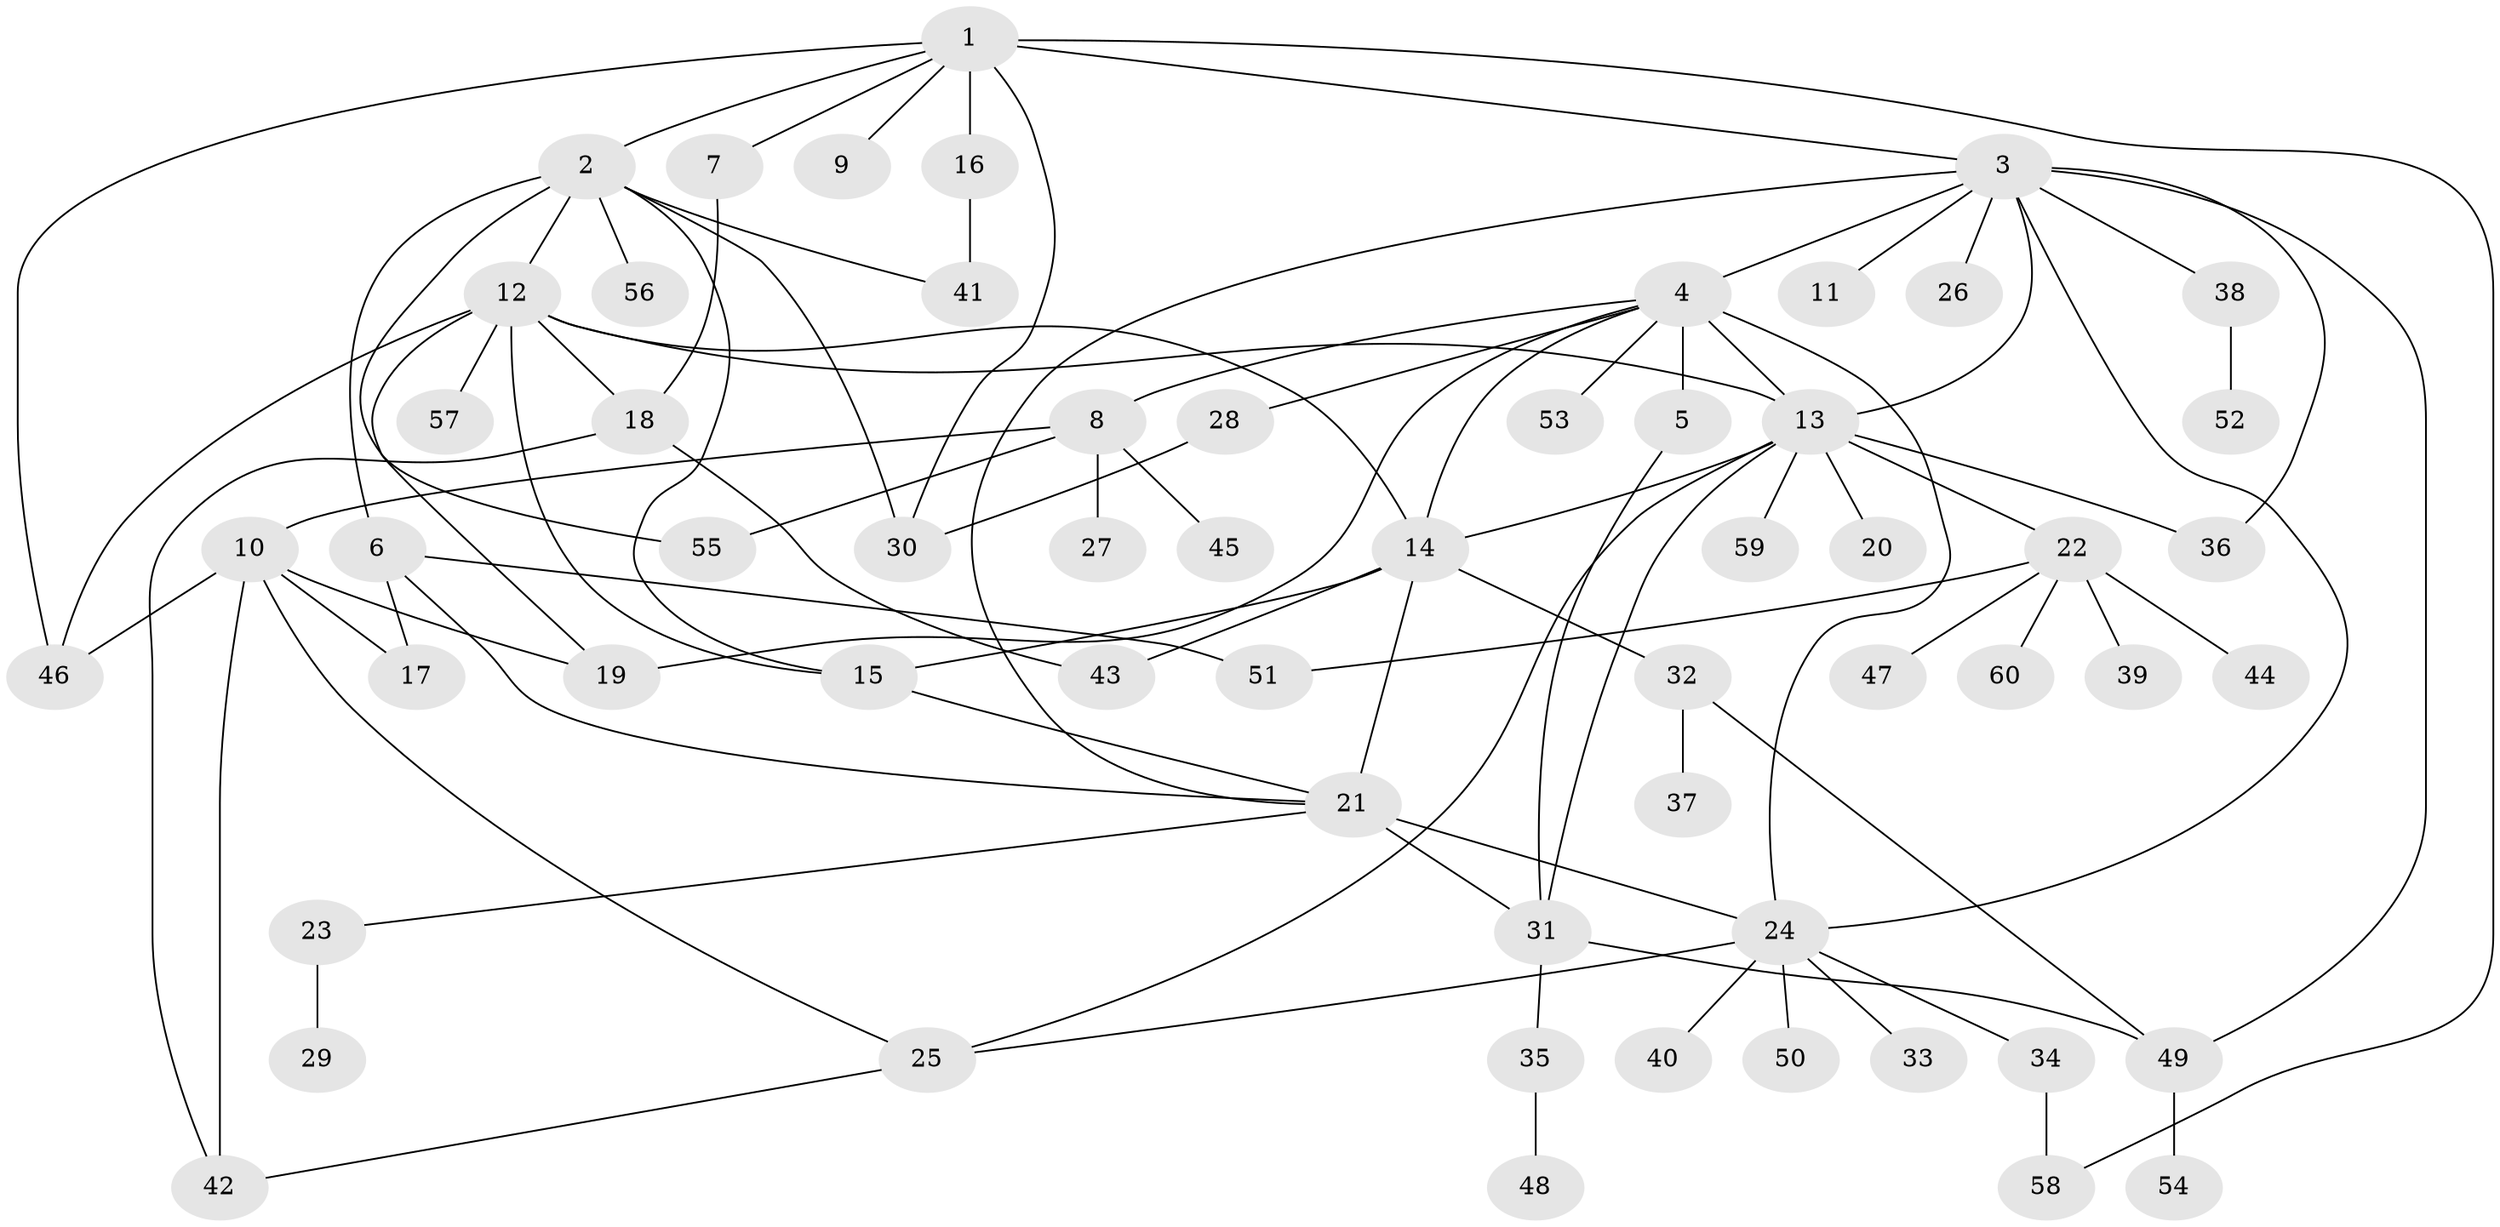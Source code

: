 // original degree distribution, {12: 0.016666666666666666, 10: 0.025, 14: 0.016666666666666666, 1: 0.5, 3: 0.15, 6: 0.016666666666666666, 2: 0.2, 13: 0.008333333333333333, 5: 0.025, 7: 0.016666666666666666, 4: 0.025}
// Generated by graph-tools (version 1.1) at 2025/50/03/04/25 22:50:27]
// undirected, 60 vertices, 92 edges
graph export_dot {
  node [color=gray90,style=filled];
  1;
  2;
  3;
  4;
  5;
  6;
  7;
  8;
  9;
  10;
  11;
  12;
  13;
  14;
  15;
  16;
  17;
  18;
  19;
  20;
  21;
  22;
  23;
  24;
  25;
  26;
  27;
  28;
  29;
  30;
  31;
  32;
  33;
  34;
  35;
  36;
  37;
  38;
  39;
  40;
  41;
  42;
  43;
  44;
  45;
  46;
  47;
  48;
  49;
  50;
  51;
  52;
  53;
  54;
  55;
  56;
  57;
  58;
  59;
  60;
  1 -- 2 [weight=1.0];
  1 -- 3 [weight=1.0];
  1 -- 7 [weight=1.0];
  1 -- 9 [weight=1.0];
  1 -- 16 [weight=4.0];
  1 -- 30 [weight=1.0];
  1 -- 46 [weight=1.0];
  1 -- 58 [weight=1.0];
  2 -- 6 [weight=2.0];
  2 -- 12 [weight=1.0];
  2 -- 15 [weight=1.0];
  2 -- 30 [weight=1.0];
  2 -- 41 [weight=1.0];
  2 -- 55 [weight=1.0];
  2 -- 56 [weight=1.0];
  3 -- 4 [weight=1.0];
  3 -- 11 [weight=1.0];
  3 -- 13 [weight=1.0];
  3 -- 21 [weight=1.0];
  3 -- 24 [weight=1.0];
  3 -- 26 [weight=1.0];
  3 -- 36 [weight=1.0];
  3 -- 38 [weight=1.0];
  3 -- 49 [weight=1.0];
  4 -- 5 [weight=4.0];
  4 -- 8 [weight=1.0];
  4 -- 13 [weight=1.0];
  4 -- 14 [weight=1.0];
  4 -- 19 [weight=1.0];
  4 -- 24 [weight=1.0];
  4 -- 28 [weight=1.0];
  4 -- 53 [weight=1.0];
  5 -- 31 [weight=1.0];
  6 -- 17 [weight=1.0];
  6 -- 21 [weight=1.0];
  6 -- 51 [weight=1.0];
  7 -- 18 [weight=1.0];
  8 -- 10 [weight=1.0];
  8 -- 27 [weight=1.0];
  8 -- 45 [weight=1.0];
  8 -- 55 [weight=1.0];
  10 -- 17 [weight=1.0];
  10 -- 19 [weight=1.0];
  10 -- 25 [weight=1.0];
  10 -- 42 [weight=1.0];
  10 -- 46 [weight=1.0];
  12 -- 13 [weight=1.0];
  12 -- 14 [weight=6.0];
  12 -- 15 [weight=1.0];
  12 -- 18 [weight=1.0];
  12 -- 19 [weight=1.0];
  12 -- 46 [weight=1.0];
  12 -- 57 [weight=1.0];
  13 -- 14 [weight=1.0];
  13 -- 20 [weight=1.0];
  13 -- 22 [weight=1.0];
  13 -- 25 [weight=1.0];
  13 -- 31 [weight=1.0];
  13 -- 36 [weight=1.0];
  13 -- 59 [weight=1.0];
  14 -- 15 [weight=1.0];
  14 -- 21 [weight=1.0];
  14 -- 32 [weight=1.0];
  14 -- 43 [weight=1.0];
  15 -- 21 [weight=1.0];
  16 -- 41 [weight=1.0];
  18 -- 42 [weight=1.0];
  18 -- 43 [weight=1.0];
  21 -- 23 [weight=1.0];
  21 -- 24 [weight=1.0];
  21 -- 31 [weight=3.0];
  22 -- 39 [weight=1.0];
  22 -- 44 [weight=1.0];
  22 -- 47 [weight=1.0];
  22 -- 51 [weight=1.0];
  22 -- 60 [weight=1.0];
  23 -- 29 [weight=1.0];
  24 -- 25 [weight=1.0];
  24 -- 33 [weight=1.0];
  24 -- 34 [weight=1.0];
  24 -- 40 [weight=2.0];
  24 -- 50 [weight=1.0];
  25 -- 42 [weight=1.0];
  28 -- 30 [weight=2.0];
  31 -- 35 [weight=1.0];
  31 -- 49 [weight=1.0];
  32 -- 37 [weight=2.0];
  32 -- 49 [weight=1.0];
  34 -- 58 [weight=1.0];
  35 -- 48 [weight=1.0];
  38 -- 52 [weight=1.0];
  49 -- 54 [weight=2.0];
}
